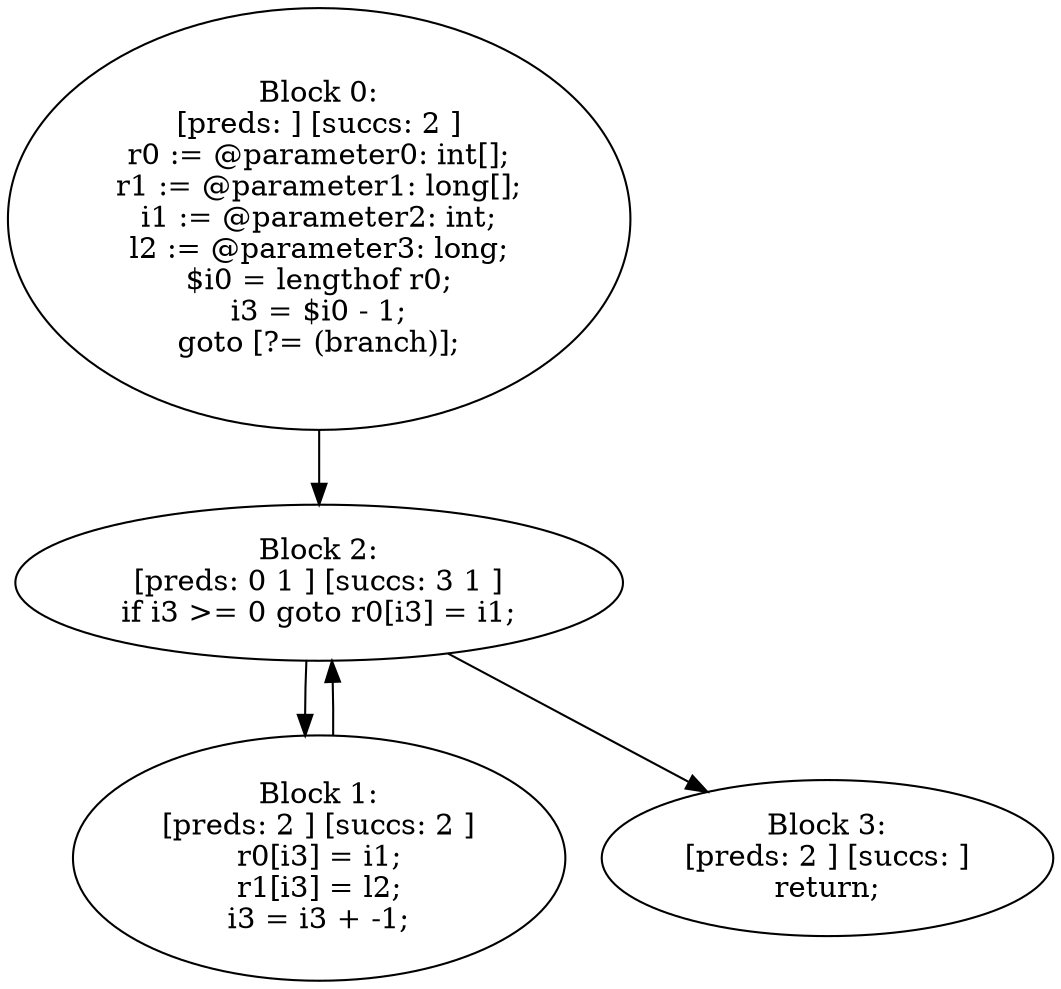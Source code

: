 digraph "unitGraph" {
    "Block 0:
[preds: ] [succs: 2 ]
r0 := @parameter0: int[];
r1 := @parameter1: long[];
i1 := @parameter2: int;
l2 := @parameter3: long;
$i0 = lengthof r0;
i3 = $i0 - 1;
goto [?= (branch)];
"
    "Block 1:
[preds: 2 ] [succs: 2 ]
r0[i3] = i1;
r1[i3] = l2;
i3 = i3 + -1;
"
    "Block 2:
[preds: 0 1 ] [succs: 3 1 ]
if i3 >= 0 goto r0[i3] = i1;
"
    "Block 3:
[preds: 2 ] [succs: ]
return;
"
    "Block 0:
[preds: ] [succs: 2 ]
r0 := @parameter0: int[];
r1 := @parameter1: long[];
i1 := @parameter2: int;
l2 := @parameter3: long;
$i0 = lengthof r0;
i3 = $i0 - 1;
goto [?= (branch)];
"->"Block 2:
[preds: 0 1 ] [succs: 3 1 ]
if i3 >= 0 goto r0[i3] = i1;
";
    "Block 1:
[preds: 2 ] [succs: 2 ]
r0[i3] = i1;
r1[i3] = l2;
i3 = i3 + -1;
"->"Block 2:
[preds: 0 1 ] [succs: 3 1 ]
if i3 >= 0 goto r0[i3] = i1;
";
    "Block 2:
[preds: 0 1 ] [succs: 3 1 ]
if i3 >= 0 goto r0[i3] = i1;
"->"Block 3:
[preds: 2 ] [succs: ]
return;
";
    "Block 2:
[preds: 0 1 ] [succs: 3 1 ]
if i3 >= 0 goto r0[i3] = i1;
"->"Block 1:
[preds: 2 ] [succs: 2 ]
r0[i3] = i1;
r1[i3] = l2;
i3 = i3 + -1;
";
}
